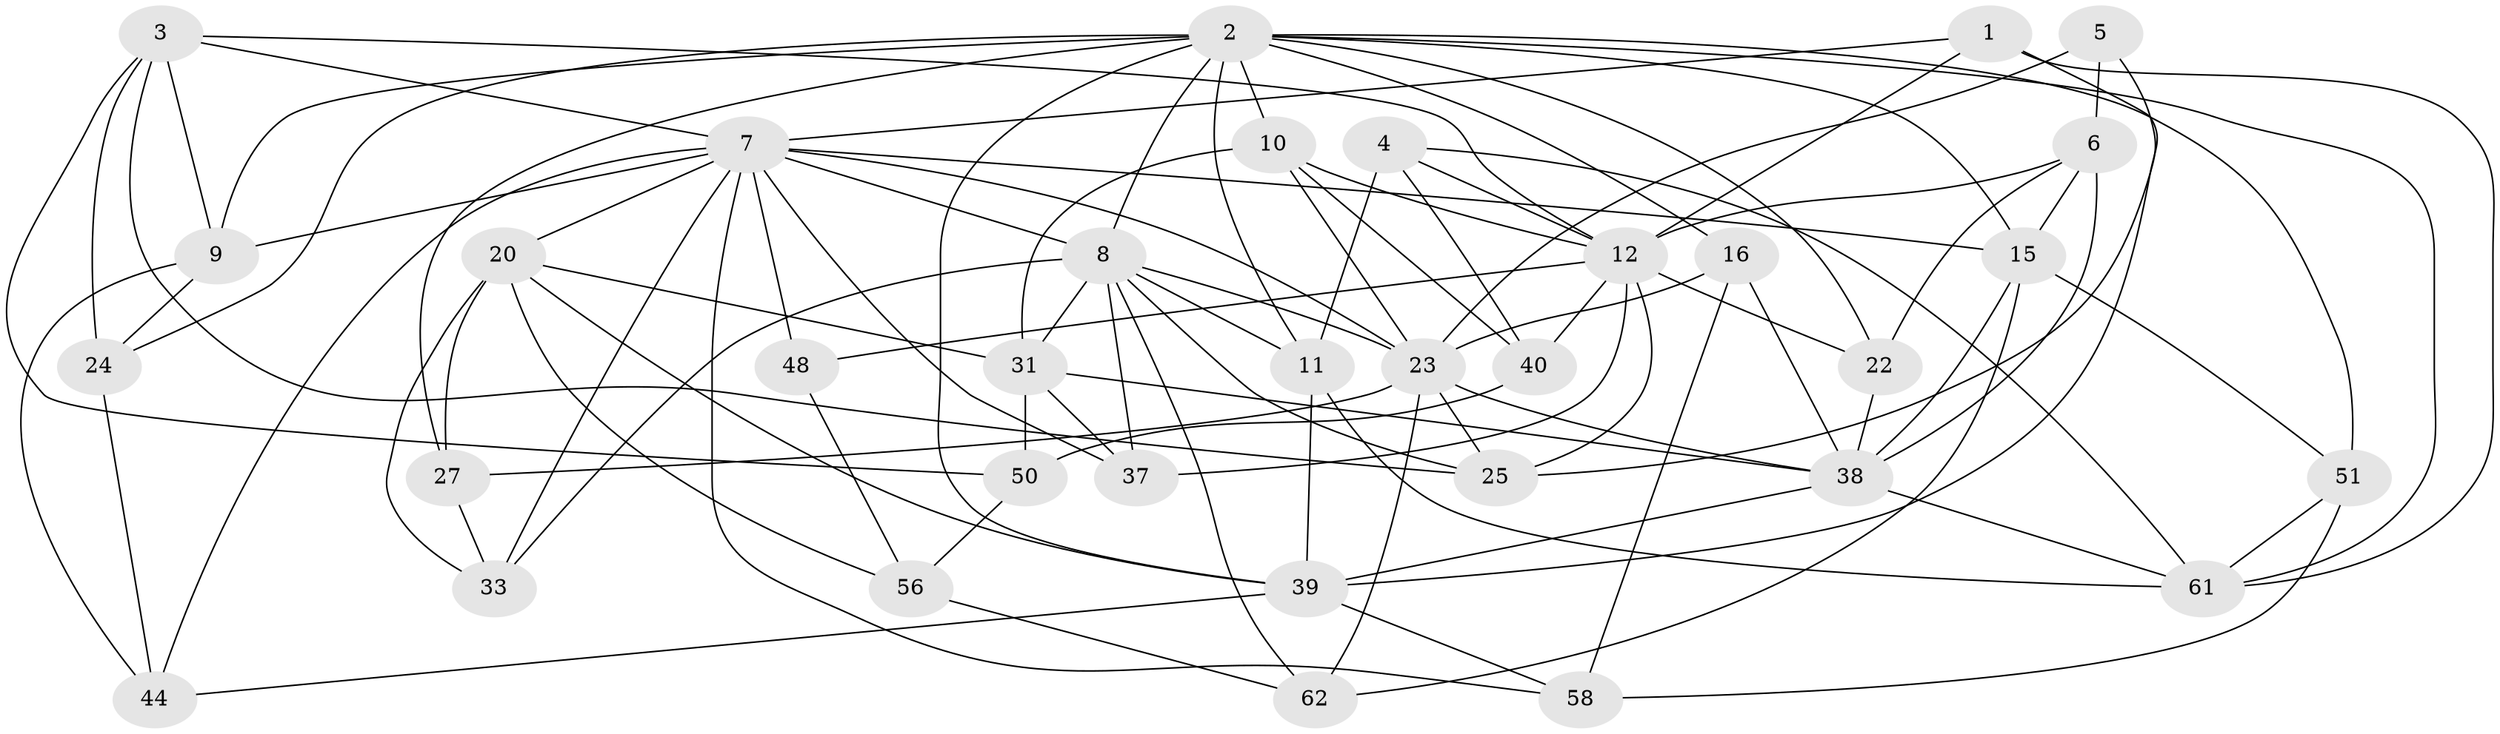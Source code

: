 // original degree distribution, {4: 1.0}
// Generated by graph-tools (version 1.1) at 2025/20/03/04/25 18:20:48]
// undirected, 34 vertices, 94 edges
graph export_dot {
graph [start="1"]
  node [color=gray90,style=filled];
  1;
  2 [super="+47+17+46"];
  3 [super="+14"];
  4;
  5;
  6 [super="+30"];
  7 [super="+57+21+13"];
  8 [super="+18+19"];
  9 [super="+26"];
  10 [super="+34"];
  11 [super="+55"];
  12 [super="+36+32"];
  15 [super="+42"];
  16;
  20 [super="+29"];
  22;
  23 [super="+45+64"];
  24;
  25 [super="+52"];
  27;
  31 [super="+49"];
  33;
  37;
  38 [super="+54"];
  39 [super="+43"];
  40;
  44;
  48;
  50;
  51;
  56;
  58;
  61 [super="+68"];
  62;
  1 -- 7;
  1 -- 61;
  1 -- 39;
  1 -- 12;
  2 -- 10 [weight=2];
  2 -- 24;
  2 -- 9;
  2 -- 27;
  2 -- 51;
  2 -- 22;
  2 -- 39 [weight=2];
  2 -- 8;
  2 -- 11;
  2 -- 15;
  2 -- 16;
  2 -- 61;
  3 -- 12;
  3 -- 25;
  3 -- 7;
  3 -- 24;
  3 -- 9;
  3 -- 50;
  4 -- 40;
  4 -- 11;
  4 -- 61;
  4 -- 12;
  5 -- 6 [weight=2];
  5 -- 25;
  5 -- 23;
  6 -- 22;
  6 -- 12;
  6 -- 38;
  6 -- 15;
  7 -- 20;
  7 -- 48 [weight=2];
  7 -- 9 [weight=2];
  7 -- 15;
  7 -- 58;
  7 -- 33;
  7 -- 37;
  7 -- 44;
  7 -- 23;
  7 -- 8;
  8 -- 33;
  8 -- 25;
  8 -- 11 [weight=2];
  8 -- 62;
  8 -- 31;
  8 -- 37;
  8 -- 23;
  9 -- 24;
  9 -- 44;
  10 -- 40;
  10 -- 12;
  10 -- 31;
  10 -- 23;
  11 -- 39;
  11 -- 61;
  12 -- 37;
  12 -- 48;
  12 -- 22;
  12 -- 40;
  12 -- 25;
  15 -- 62;
  15 -- 38;
  15 -- 51;
  16 -- 58;
  16 -- 23;
  16 -- 38;
  20 -- 56;
  20 -- 33;
  20 -- 27;
  20 -- 31;
  20 -- 39;
  22 -- 38;
  23 -- 27;
  23 -- 25 [weight=2];
  23 -- 62;
  23 -- 38;
  24 -- 44;
  27 -- 33;
  31 -- 37;
  31 -- 38;
  31 -- 50;
  38 -- 39;
  38 -- 61;
  39 -- 44;
  39 -- 58;
  40 -- 50;
  48 -- 56;
  50 -- 56;
  51 -- 61;
  51 -- 58;
  56 -- 62;
}
